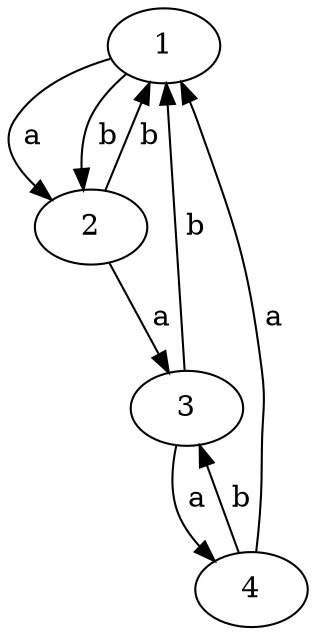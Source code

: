 digraph A {
1 -> 2[label=" a" ];
1 -> 2[label=" b" ];
2 -> 3[label=" a" ];
2 -> 1[label=" b" ];
3 -> 4[label=" a" ];
3 -> 1[label=" b" ];
4 -> 1[label=" a" ];
4 -> 3[label=" b" ];
}
